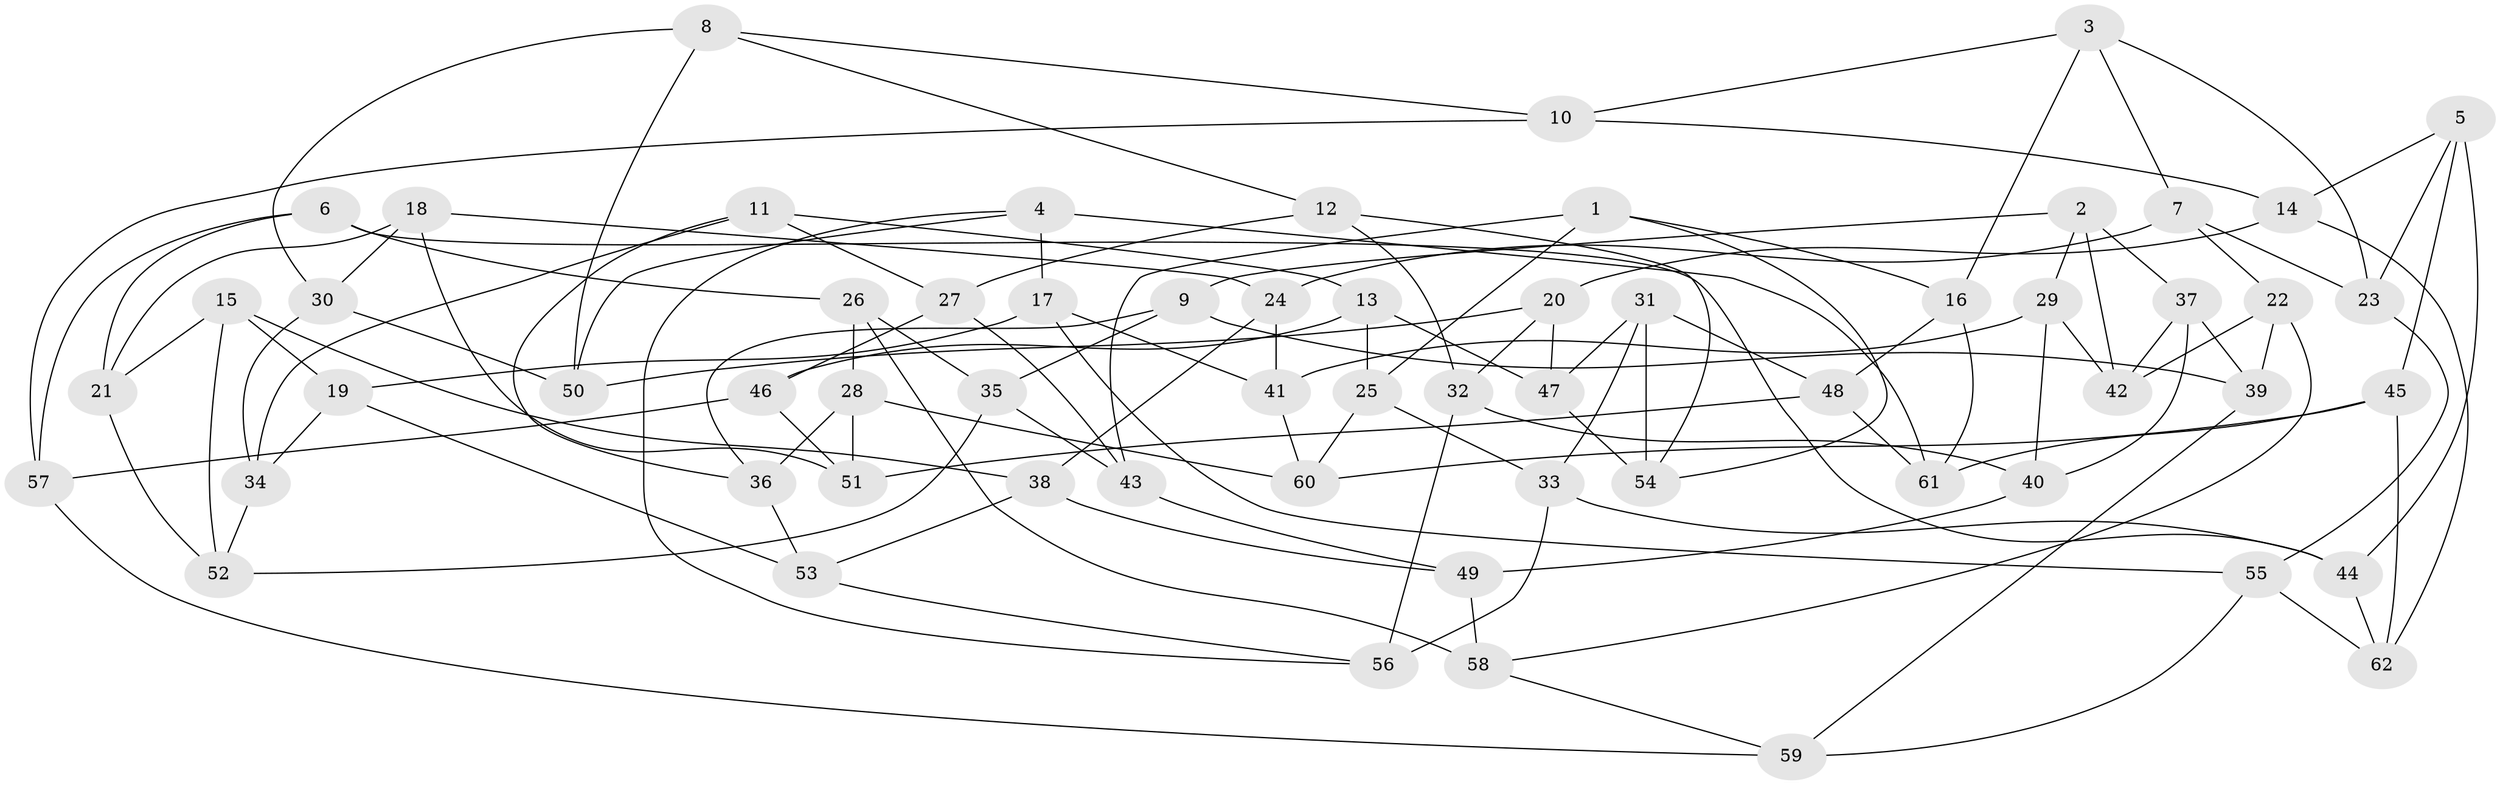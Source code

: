 // Generated by graph-tools (version 1.1) at 2025/16/03/09/25 04:16:39]
// undirected, 62 vertices, 124 edges
graph export_dot {
graph [start="1"]
  node [color=gray90,style=filled];
  1;
  2;
  3;
  4;
  5;
  6;
  7;
  8;
  9;
  10;
  11;
  12;
  13;
  14;
  15;
  16;
  17;
  18;
  19;
  20;
  21;
  22;
  23;
  24;
  25;
  26;
  27;
  28;
  29;
  30;
  31;
  32;
  33;
  34;
  35;
  36;
  37;
  38;
  39;
  40;
  41;
  42;
  43;
  44;
  45;
  46;
  47;
  48;
  49;
  50;
  51;
  52;
  53;
  54;
  55;
  56;
  57;
  58;
  59;
  60;
  61;
  62;
  1 -- 54;
  1 -- 43;
  1 -- 16;
  1 -- 25;
  2 -- 37;
  2 -- 9;
  2 -- 29;
  2 -- 42;
  3 -- 16;
  3 -- 7;
  3 -- 23;
  3 -- 10;
  4 -- 17;
  4 -- 61;
  4 -- 50;
  4 -- 56;
  5 -- 45;
  5 -- 14;
  5 -- 23;
  5 -- 44;
  6 -- 57;
  6 -- 44;
  6 -- 21;
  6 -- 26;
  7 -- 22;
  7 -- 24;
  7 -- 23;
  8 -- 10;
  8 -- 30;
  8 -- 50;
  8 -- 12;
  9 -- 35;
  9 -- 36;
  9 -- 39;
  10 -- 57;
  10 -- 14;
  11 -- 13;
  11 -- 34;
  11 -- 36;
  11 -- 27;
  12 -- 32;
  12 -- 54;
  12 -- 27;
  13 -- 47;
  13 -- 25;
  13 -- 46;
  14 -- 20;
  14 -- 62;
  15 -- 52;
  15 -- 19;
  15 -- 38;
  15 -- 21;
  16 -- 61;
  16 -- 48;
  17 -- 41;
  17 -- 55;
  17 -- 19;
  18 -- 51;
  18 -- 30;
  18 -- 21;
  18 -- 24;
  19 -- 53;
  19 -- 34;
  20 -- 32;
  20 -- 50;
  20 -- 47;
  21 -- 52;
  22 -- 58;
  22 -- 39;
  22 -- 42;
  23 -- 55;
  24 -- 41;
  24 -- 38;
  25 -- 33;
  25 -- 60;
  26 -- 58;
  26 -- 28;
  26 -- 35;
  27 -- 46;
  27 -- 43;
  28 -- 36;
  28 -- 51;
  28 -- 60;
  29 -- 41;
  29 -- 40;
  29 -- 42;
  30 -- 34;
  30 -- 50;
  31 -- 47;
  31 -- 48;
  31 -- 54;
  31 -- 33;
  32 -- 56;
  32 -- 40;
  33 -- 56;
  33 -- 44;
  34 -- 52;
  35 -- 52;
  35 -- 43;
  36 -- 53;
  37 -- 40;
  37 -- 42;
  37 -- 39;
  38 -- 53;
  38 -- 49;
  39 -- 59;
  40 -- 49;
  41 -- 60;
  43 -- 49;
  44 -- 62;
  45 -- 62;
  45 -- 61;
  45 -- 60;
  46 -- 57;
  46 -- 51;
  47 -- 54;
  48 -- 51;
  48 -- 61;
  49 -- 58;
  53 -- 56;
  55 -- 59;
  55 -- 62;
  57 -- 59;
  58 -- 59;
}
